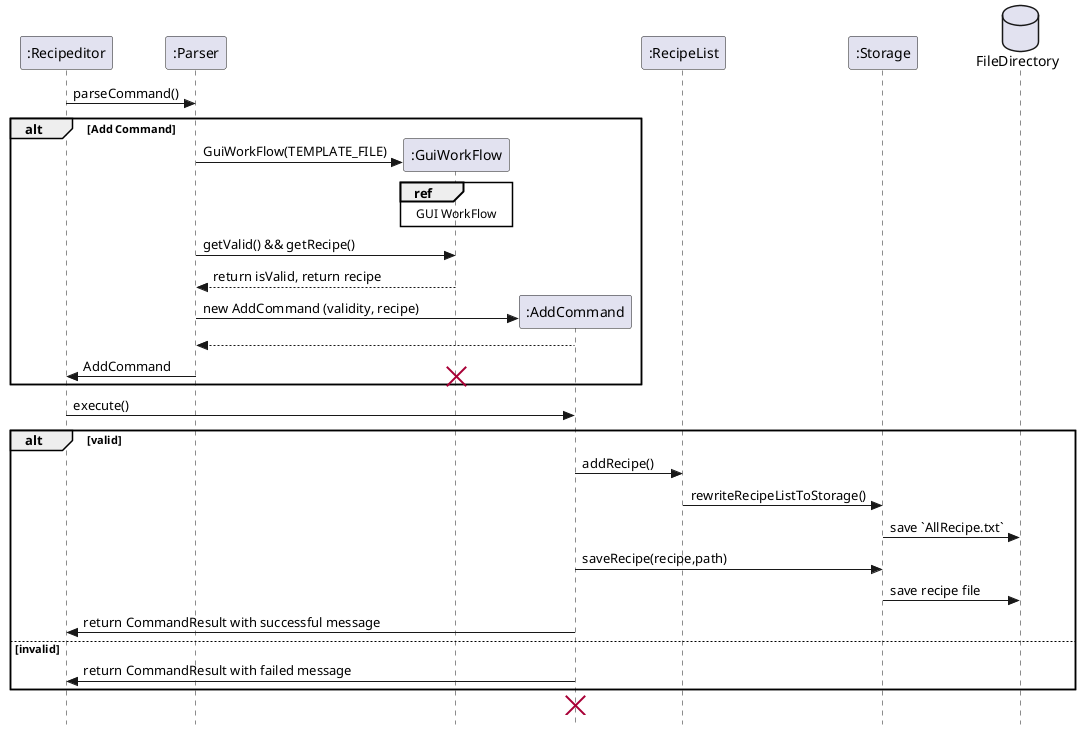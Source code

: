 @startuml
skinparam Style strictuml
participant ":Recipeditor" as Main
participant ":Parser" as Parser
participant ":GuiWorkFlow" as GuiWorkFlow
participant ":AddCommand" as AddCommand
participant ":RecipeList" as RecipeList
participant ":Storage" as Storage
database FileDirectory

Main-> Parser: parseCommand()

alt Add Command
create GuiWorkFlow
Parser -> GuiWorkFlow: GuiWorkFlow(TEMPLATE_FILE)
ref over GuiWorkFlow
GUI WorkFlow
end
Parser -> GuiWorkFlow: getValid() && getRecipe()
GuiWorkFlow --> Parser: return isValid, return recipe

create AddCommand
Parser -> AddCommand: new AddCommand (validity, recipe)
AddCommand --> Parser:
Parser -> Main : AddCommand
destroy GuiWorkFlow
end
Main -> AddCommand: execute()
alt valid
    AddCommand -> RecipeList: addRecipe()
    RecipeList -> Storage: rewriteRecipeListToStorage()
    Storage -> FileDirectory: save `AllRecipe.txt`
    AddCommand -> Storage: saveRecipe(recipe,path)
    Storage -> FileDirectory: save recipe file
    AddCommand -> Main: return CommandResult with successful message
else invalid
    AddCommand -> Main: return CommandResult with failed message
end
destroy AddCommand

@enduml